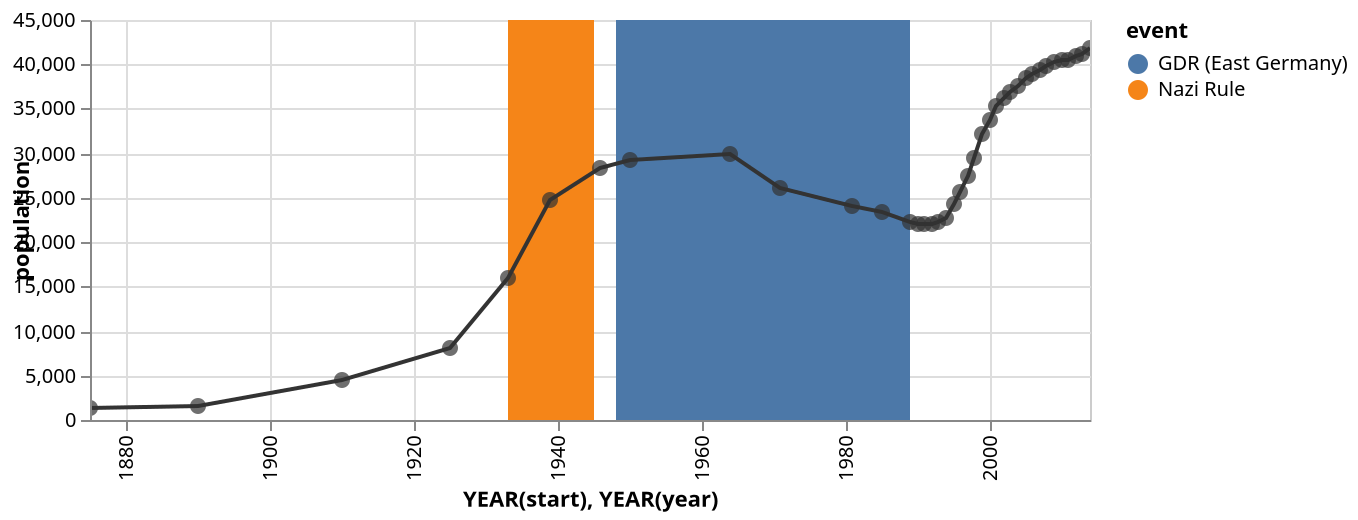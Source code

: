 {
    "$schema": "https://vega.github.io/schema/vega/v3.0.json",
    "description": "The population of the German city of Falkensee over time",
    "autosize": "pad",
    "padding": 5,
    "encode": {
        "update": {
            "stroke": {
                "value": "#ccc"
            },
            "fill": {
                "value": "transparent"
            }
        }
    },
    "data": [
        {
            "name": "source_0",
            "values": [
                {
                    "year": "1875",
                    "population": 1309
                },
                {
                    "year": "1890",
                    "population": 1558
                },
                {
                    "year": "1910",
                    "population": 4512
                },
                {
                    "year": "1925",
                    "population": 8180
                },
                {
                    "year": "1933",
                    "population": 15915
                },
                {
                    "year": "1939",
                    "population": 24824
                },
                {
                    "year": "1946",
                    "population": 28275
                },
                {
                    "year": "1950",
                    "population": 29189
                },
                {
                    "year": "1964",
                    "population": 29881
                },
                {
                    "year": "1971",
                    "population": 26007
                },
                {
                    "year": "1981",
                    "population": 24029
                },
                {
                    "year": "1985",
                    "population": 23340
                },
                {
                    "year": "1989",
                    "population": 22307
                },
                {
                    "year": "1990",
                    "population": 22087
                },
                {
                    "year": "1991",
                    "population": 22139
                },
                {
                    "year": "1992",
                    "population": 22105
                },
                {
                    "year": "1993",
                    "population": 22242
                },
                {
                    "year": "1994",
                    "population": 22801
                },
                {
                    "year": "1995",
                    "population": 24273
                },
                {
                    "year": "1996",
                    "population": 25640
                },
                {
                    "year": "1997",
                    "population": 27393
                },
                {
                    "year": "1998",
                    "population": 29505
                },
                {
                    "year": "1999",
                    "population": 32124
                },
                {
                    "year": "2000",
                    "population": 33791
                },
                {
                    "year": "2001",
                    "population": 35297
                },
                {
                    "year": "2002",
                    "population": 36179
                },
                {
                    "year": "2003",
                    "population": 36829
                },
                {
                    "year": "2004",
                    "population": 37493
                },
                {
                    "year": "2005",
                    "population": 38376
                },
                {
                    "year": "2006",
                    "population": 39008
                },
                {
                    "year": "2007",
                    "population": 39366
                },
                {
                    "year": "2008",
                    "population": 39821
                },
                {
                    "year": "2009",
                    "population": 40179
                },
                {
                    "year": "2010",
                    "population": 40511
                },
                {
                    "year": "2011",
                    "population": 40465
                },
                {
                    "year": "2012",
                    "population": 40905
                },
                {
                    "year": "2013",
                    "population": 41258
                },
                {
                    "year": "2014",
                    "population": 41777
                }
            ]
        },
        {
            "name": "source_1",
            "values": [
                {
                    "start": "1933",
                    "end": "1945",
                    "event": "Nazi Rule"
                },
                {
                    "start": "1948",
                    "end": "1989",
                    "event": "GDR (East Germany)"
                }
            ]
        },
        {
            "name": "data_0",
            "source": "source_0",
            "transform": [
                {
                    "type": "formula",
                    "expr": "timeParse(datum[\"year\"],'%Y')",
                    "as": "year"
                }
            ]
        },
        {
            "name": "data_1",
            "source": "data_0",
            "transform": [
                {
                    "type": "formula",
                    "expr": "toDate(datum[\"year\"])",
                    "as": "year"
                },
                {
                    "type": "formula",
                    "expr": "toNumber(datum[\"population\"])",
                    "as": "population"
                },
                {
                    "type": "filter",
                    "expr": "datum[\"year\"] !== null && !isNaN(datum[\"year\"]) && datum[\"population\"] !== null && !isNaN(datum[\"population\"])"
                },
                {
                    "type": "formula",
                    "as": "year_year",
                    "expr": "datetime(year(datum[\"year\"]), 0, 1, 0, 0, 0, 0)"
                },
                {
                    "type": "collect",
                    "sort": {
                        "field": "year_year",
                        "order": "descending"
                    }
                }
            ]
        },
        {
            "name": "data_2",
            "source": "data_0",
            "transform": [
                {
                    "type": "formula",
                    "expr": "toDate(datum[\"year\"])",
                    "as": "year"
                },
                {
                    "type": "formula",
                    "expr": "toNumber(datum[\"population\"])",
                    "as": "population"
                },
                {
                    "type": "filter",
                    "expr": "datum[\"year\"] !== null && !isNaN(datum[\"year\"]) && datum[\"population\"] !== null && !isNaN(datum[\"population\"])"
                },
                {
                    "type": "formula",
                    "as": "year_year",
                    "expr": "datetime(year(datum[\"year\"]), 0, 1, 0, 0, 0, 0)"
                }
            ]
        },
        {
            "name": "data_3",
            "source": "source_1",
            "transform": [
                {
                    "type": "formula",
                    "expr": "timeParse(datum[\"start\"],'%Y')",
                    "as": "start"
                },
                {
                    "type": "formula",
                    "expr": "timeParse(datum[\"end\"],'%Y')",
                    "as": "end"
                },
                {
                    "type": "filter",
                    "expr": "datum[\"start\"] !== null && !isNaN(datum[\"start\"])"
                },
                {
                    "type": "formula",
                    "as": "year_start",
                    "expr": "datetime(year(datum[\"start\"]), 0, 1, 0, 0, 0, 0)"
                },
                {
                    "type": "formula",
                    "as": "year_end",
                    "expr": "datetime(year(datum[\"end\"]), 0, 1, 0, 0, 0, 0)"
                }
            ]
        }
    ],
    "signals": [
        {
            "name": "width",
            "update": "500"
        },
        {
            "name": "height",
            "update": "200"
        }
    ],
    "marks": [
        {
            "name": "layer_0_marks",
            "type": "rect",
            "from": {
                "data": "data_3"
            },
            "encode": {
                "update": {
                    "x": {
                        "scale": "x",
                        "field": "year_start"
                    },
                    "x2": {
                        "scale": "x",
                        "field": "year_end"
                    },
                    "y": {
                        "value": 0
                    },
                    "y2": {
                        "field": {
                            "group": "height"
                        }
                    },
                    "fill": {
                        "scale": "color",
                        "field": "event"
                    }
                }
            },
            "clip": true
        },
        {
            "name": "layer_1_layer_0_marks",
            "type": "line",
            "from": {
                "data": "data_1"
            },
            "encode": {
                "update": {
                    "x": {
                        "scale": "x",
                        "field": "year_year"
                    },
                    "y": {
                        "scale": "y",
                        "field": "population"
                    },
                    "stroke": {
                        "value": "#333"
                    }
                }
            },
            "clip": true
        },
        {
            "name": "layer_1_layer_1_marks",
            "type": "symbol",
            "role": "pointOverlay",
            "from": {
                "data": "data_2"
            },
            "encode": {
                "update": {
                    "x": {
                        "scale": "x",
                        "field": "year_year"
                    },
                    "y": {
                        "scale": "y",
                        "field": "population"
                    },
                    "fill": {
                        "value": "#333"
                    },
                    "opacity": {
                        "value": 0.7
                    }
                }
            },
            "clip": true
        }
    ],
    "scales": [
        {
            "name": "x",
            "type": "time",
            "domain": {
                "fields": [
                    {
                        "data": "data_3",
                        "field": "year_start"
                    },
                    {
                        "data": "data_3",
                        "field": "year_end"
                    },
                    {
                        "data": "data_1",
                        "field": "year_year"
                    },
                    {
                        "data": "data_2",
                        "field": "year_year"
                    }
                ],
                "sort": true
            },
            "range": [
                0,
                {
                    "signal": "width"
                }
            ],
            "round": true,
            "nice": "year"
        },
        {
            "name": "color",
            "type": "ordinal",
            "domain": {
                "data": "data_3",
                "field": "event",
                "sort": true
            },
            "range": "category"
        },
        {
            "name": "y",
            "type": "linear",
            "domain": {
                "fields": [
                    {
                        "data": "data_1",
                        "field": "population"
                    },
                    {
                        "data": "data_2",
                        "field": "population"
                    }
                ],
                "sort": true
            },
            "range": [
                {
                    "signal": "height"
                },
                0
            ],
            "round": true,
            "nice": true,
            "zero": true
        }
    ],
    "axes": [
        {
            "scale": "x",
            "orient": "bottom",
            "tickCount": 5,
            "title": "YEAR(start), YEAR(year)",
            "zindex": 1,
            "encode": {
                "labels": {
                    "update": {
                        "text": {
                            "signal": "timeFormat(datum.value, '%Y')"
                        },
                        "angle": {
                            "value": 270
                        },
                        "align": {
                            "value": "right"
                        },
                        "baseline": {
                            "value": "middle"
                        }
                    }
                }
            }
        },
        {
            "scale": "x",
            "domain": false,
            "grid": true,
            "labels": false,
            "orient": "bottom",
            "tickCount": 5,
            "ticks": false,
            "zindex": 0,
            "gridScale": "y"
        },
        {
            "scale": "y",
            "maxExtent": 25,
            "minExtent": 25,
            "orient": "left",
            "title": "population",
            "zindex": 1
        },
        {
            "scale": "y",
            "domain": false,
            "grid": true,
            "labels": false,
            "orient": "left",
            "ticks": false,
            "zindex": 0,
            "gridScale": "x"
        }
    ],
    "legends": [
        {
            "fill": "color",
            "title": "event"
        }
    ]
}

